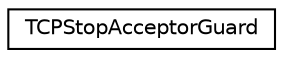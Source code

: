digraph "Graphical Class Hierarchy"
{
 // LATEX_PDF_SIZE
  edge [fontname="Helvetica",fontsize="10",labelfontname="Helvetica",labelfontsize="10"];
  node [fontname="Helvetica",fontsize="10",shape=record];
  rankdir="LR";
  Node0 [label="TCPStopAcceptorGuard",height=0.2,width=0.4,color="black", fillcolor="white", style="filled",URL="$classTCPStopAcceptorGuard.html",tooltip=" "];
}
